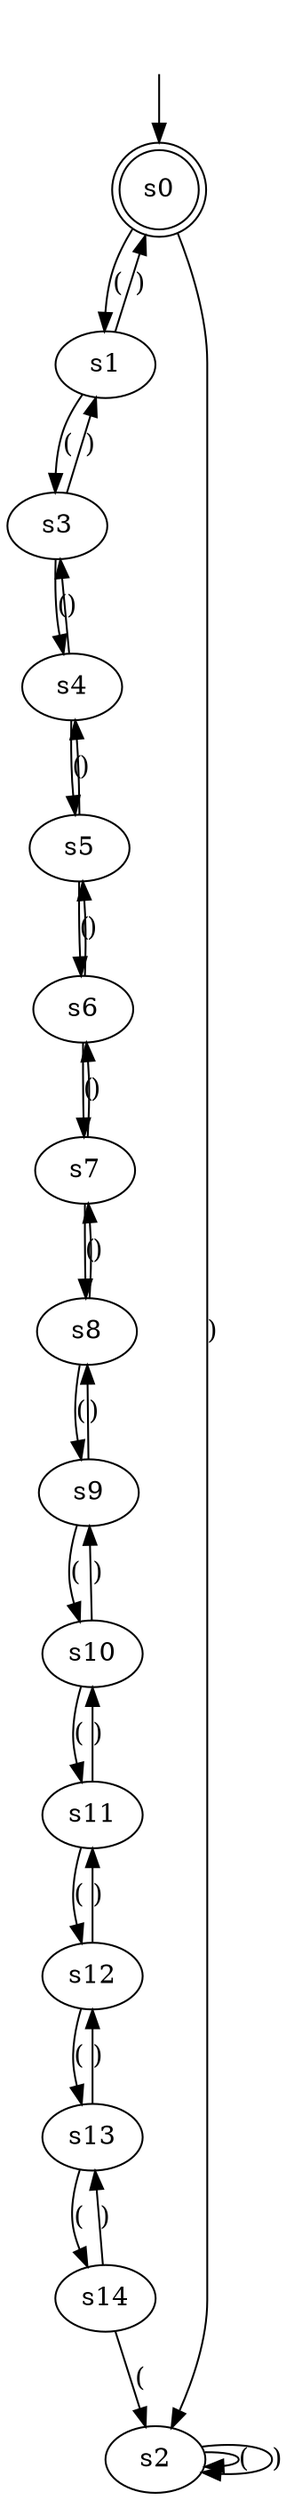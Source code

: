 digraph bp_depth_16 {
s0 [label=s0, shape=doublecircle];
s1 [label=s1];
s2 [label=s2];
s3 [label=s3];
s4 [label=s4];
s5 [label=s5];
s6 [label=s6];
s7 [label=s7];
s8 [label=s8];
s9 [label=s9];
s10 [label=s10];
s11 [label=s11];
s12 [label=s12];
s13 [label=s13];
s14 [label=s14];
s0 -> s1  [label="("];
s0 -> s2  [label=")"];
s1 -> s3  [label="("];
s1 -> s0  [label=")"];
s2 -> s2  [label="("];
s2 -> s2  [label=")"];
s3 -> s4  [label="("];
s3 -> s1  [label=")"];
s4 -> s5  [label="("];
s4 -> s3  [label=")"];
s5 -> s6  [label="("];
s5 -> s4  [label=")"];
s6 -> s7  [label="("];
s6 -> s5  [label=")"];
s7 -> s8  [label="("];
s7 -> s6  [label=")"];
s8 -> s9  [label="("];
s8 -> s7  [label=")"];
s9 -> s10  [label="("];
s9 -> s8  [label=")"];
s10 -> s11  [label="("];
s10 -> s9  [label=")"];
s11 -> s12  [label="("];
s11 -> s10  [label=")"];
s12 -> s13  [label="("];
s12 -> s11  [label=")"];
s13 -> s14  [label="("];
s13 -> s12  [label=")"];
s14 -> s2  [label="("];
s14 -> s13  [label=")"];
__start0 [label="", shape=none];
__start0 -> s0  [label=""];
}
